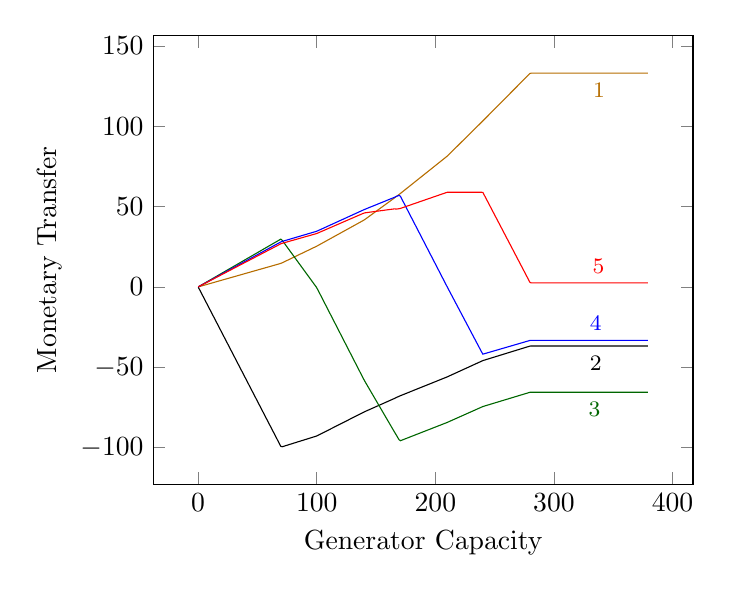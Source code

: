
		\begin{tikzpicture}
		\begin{axis}[
		%	title={Average absolute error in sampling the GNK value},
			xlabel={Generator Capacity},
			ylabel={Monetary Transfer},
			%xmin=0, xmax=0.25,
			%ymin=0.001, ymax=0.05,
			%ymode=log,
			xtick={0,100,200,300,400},
			%ytick={0,20,40,60,80,100},
			%yticklabel=$\pgfmathprintnumber{\tick}\%$,
			legend pos=south west,
			%ymajorgrids=true,
			%grid style=dashed,
			%xticklabel style={/pgf/number format/fixed}
		]
		\addplot[color={rgb:red,4;green,2;yellow,1}] coordinates {
(0.1,0.021)(1.3,0.273)(2.5,0.525)(3.7,0.777)(4.9,1.029)(6.1,1.281)(7.3,1.533)(8.5,1.785)(9.7,2.037)(10.9,2.289)(12.1,2.541)(13.3,2.793)(14.5,3.045)(15.7,3.297)(16.9,3.549)(18.1,3.801)(19.3,4.053)(20.5,4.305)(21.7,4.557)(22.9,4.809)(24.1,5.061)(25.3,5.313)(26.5,5.565)(27.7,5.817)(28.9,6.069)(30.1,6.321)(31.3,6.573)(32.5,6.825)(33.7,7.077)(34.9,7.329)(36.1,7.581)(37.3,7.833)(38.5,8.085)(39.7,8.337)(40.9,8.589)(42.1,8.841)(43.3,9.093)(44.5,9.345)(45.7,9.597)(46.9,9.849)(48.1,10.101)(49.3,10.353)(50.5,10.605)(51.7,10.857)(52.9,11.109)(54.1,11.361)(55.3,11.613)(56.5,11.865)(57.7,12.117)(58.9,12.369)(60.1,12.621)(61.3,12.873)(62.5,13.125)(63.7,13.377)(64.9,13.629)(66.1,13.881)(67.3,14.133)(68.5,14.385)(69.7,14.637)(70.9,15.02)(72.1,15.445)(73.3,15.871)(74.5,16.297)(75.7,16.724)(76.9,17.149)(78.1,17.576)(79.3,18.002)(80.5,18.427)(81.7,18.854)(82.9,19.279)(84.1,19.706)(85.3,20.131)(86.5,20.558)(87.7,20.983)(88.9,21.41)(90.1,21.835)(91.3,22.262)(92.5,22.688)(93.7,23.113)(94.9,23.54)(96.1,23.965)(97.3,24.392)(98.5,24.817)(99.7,25.244)(100.9,25.717)(102.1,26.206)(103.3,26.695)(104.5,27.184)(105.7,27.673)(106.9,28.162)(108.1,28.651)(109.3,29.14)(110.5,29.629)(111.7,30.118)(112.9,30.607)(114.1,31.096)(115.3,31.585)(116.5,32.074)(117.7,32.563)(118.9,33.052)(120.1,33.541)(121.3,34.03)(122.5,34.519)(123.7,35.008)(124.9,35.497)(126.1,35.986)(127.3,36.475)(128.5,36.964)(129.7,37.453)(130.9,37.942)(132.1,38.431)(133.3,38.92)(134.5,39.409)(135.7,39.898)(136.9,40.387)(138.1,40.876)(139.3,41.365)(140.5,41.918)(141.7,42.562)(142.9,43.206)(144.1,43.85)(145.3,44.494)(146.5,45.138)(147.7,45.782)(148.9,46.426)(150.1,47.07)(151.3,47.714)(152.5,48.358)(153.7,49.002)(154.9,49.646)(156.1,50.29)(157.3,50.934)(158.5,51.578)(159.7,52.222)(160.9,52.866)(162.1,53.51)(163.3,54.154)(164.5,54.798)(165.7,55.442)(166.9,56.154)(168.1,56.801)(169.3,57.448)(170.5,58.119)(171.7,58.825)(172.9,59.531)(174.1,60.237)(175.3,60.943)(176.5,61.649)(177.7,62.355)(178.9,63.061)(180.1,63.767)(181.3,64.473)(182.5,65.179)(183.7,65.885)(184.9,66.591)(186.1,67.297)(187.3,68.003)(188.5,68.709)(189.7,69.415)(190.9,70.121)(192.1,70.827)(193.3,71.533)(194.5,72.239)(195.7,72.945)(196.9,73.651)(198.1,74.357)(199.3,75.063)(200.5,75.769)(201.7,76.475)(202.9,77.181)(204.1,77.887)(205.3,78.593)(206.5,79.299)(207.7,80.005)(208.9,80.711)(210.1,81.431)(211.3,82.306)(212.5,83.181)(213.7,84.056)(214.9,84.931)(216.1,85.806)(217.3,86.681)(218.5,87.556)(219.7,88.431)(220.9,89.306)(222.1,90.181)(223.3,91.056)(224.5,91.931)(225.7,92.806)(226.9,93.681)(228.1,94.556)(229.3,95.431)(230.5,96.306)(231.7,97.181)(232.9,98.056)(234.1,98.931)(235.3,99.806)(236.5,100.681)(237.7,101.556)(238.9,102.431)(240.1,103.308)(241.3,104.201)(242.5,105.094)(243.7,105.987)(244.9,106.88)(246.1,107.773)(247.3,108.666)(248.5,109.559)(249.7,110.452)(250.9,111.345)(252.1,112.238)(253.3,113.131)(254.5,114.024)(255.7,114.917)(256.9,115.81)(258.1,116.703)(259.3,117.596)(260.5,118.489)(261.7,119.382)(262.9,120.275)(264.1,121.168)(265.3,122.061)(266.5,122.954)(267.7,123.847)(268.9,124.74)(270.1,125.633)(271.3,126.526)(272.5,127.419)(273.7,128.312)(274.9,129.205)(276.1,130.098)(277.3,130.991)(278.5,131.884)(279.7,132.777)(280.9,133.0)(379.3,133.0)
			}node[pos=0.9](endofplotsquare){} ;
		\node [below,color={rgb:red,4;green,2;yellow,1}] at (endofplotsquare) {\footnotesize 1};
		\addplot[] coordinates {
(0.1,-0.142)(1.3,-1.85)(2.5,-3.558)(3.7,-5.266)(4.9,-6.974)(6.1,-8.682)(7.3,-10.39)(8.5,-12.098)(9.7,-13.806)(10.9,-15.514)(12.1,-17.222)(13.3,-18.93)(14.5,-20.638)(15.7,-22.346)(16.9,-24.054)(18.1,-25.762)(19.3,-27.47)(20.5,-29.178)(21.7,-30.886)(22.9,-32.594)(24.1,-34.302)(25.3,-36.01)(26.5,-37.718)(27.7,-39.426)(28.9,-41.134)(30.1,-42.842)(31.3,-44.55)(32.5,-46.258)(33.7,-47.966)(34.9,-49.674)(36.1,-51.382)(37.3,-53.09)(38.5,-54.798)(39.7,-56.506)(40.9,-58.214)(42.1,-59.922)(43.3,-61.63)(44.5,-63.338)(45.7,-65.046)(46.9,-66.754)(48.1,-68.462)(49.3,-70.17)(50.5,-71.878)(51.7,-73.586)(52.9,-75.294)(54.1,-77.002)(55.3,-78.71)(56.5,-80.418)(57.7,-82.126)(58.9,-83.834)(60.1,-85.542)(61.3,-87.25)(62.5,-88.958)(63.7,-90.666)(64.9,-92.374)(66.1,-94.082)(67.3,-95.79)(68.5,-97.498)(69.7,-99.206)(70.9,-99.426)(72.1,-99.15)(73.3,-98.874)(74.5,-98.598)(75.7,-98.322)(76.9,-98.046)(78.1,-97.77)(79.3,-97.494)(80.5,-97.218)(81.7,-96.942)(82.9,-96.666)(84.1,-96.39)(85.3,-96.114)(86.5,-95.838)(87.7,-95.562)(88.9,-95.286)(90.1,-95.01)(91.3,-94.734)(92.5,-94.458)(93.7,-94.182)(94.9,-93.906)(96.1,-93.63)(97.3,-93.354)(98.5,-93.078)(99.7,-92.802)(100.9,-92.397)(102.1,-91.948)(103.3,-91.499)(104.5,-91.05)(105.7,-90.601)(106.9,-90.152)(108.1,-89.703)(109.3,-89.254)(110.5,-88.805)(111.7,-88.356)(112.9,-87.907)(114.1,-87.458)(115.3,-87.009)(116.5,-86.56)(117.7,-86.111)(118.9,-85.662)(120.1,-85.213)(121.3,-84.764)(122.5,-84.315)(123.7,-83.866)(124.9,-83.417)(126.1,-82.968)(127.3,-82.519)(128.5,-82.07)(129.7,-81.621)(130.9,-81.172)(132.1,-80.723)(133.3,-80.274)(134.5,-79.825)(135.7,-79.376)(136.9,-78.927)(138.1,-78.478)(139.3,-78.029)(140.5,-77.603)(141.7,-77.208)(142.9,-76.814)(144.1,-76.42)(145.3,-76.026)(146.5,-75.632)(147.7,-75.238)(148.9,-74.844)(150.1,-74.45)(151.3,-74.056)(152.5,-73.662)(153.7,-73.268)(154.9,-72.874)(156.1,-72.48)(157.3,-72.086)(158.5,-71.692)(159.7,-71.298)(160.9,-70.904)(162.1,-70.51)(163.3,-70.116)(164.5,-69.722)(165.7,-69.328)(166.9,-68.867)(168.1,-68.47)(169.3,-68.073)(170.5,-67.693)(171.7,-67.337)(172.9,-66.981)(174.1,-66.625)(175.3,-66.269)(176.5,-65.913)(177.7,-65.557)(178.9,-65.201)(180.1,-64.845)(181.3,-64.489)(182.5,-64.133)(183.7,-63.777)(184.9,-63.421)(186.1,-63.065)(187.3,-62.709)(188.5,-62.353)(189.7,-61.997)(190.9,-61.641)(192.1,-61.285)(193.3,-60.929)(194.5,-60.573)(195.7,-60.217)(196.9,-59.861)(198.1,-59.505)(199.3,-59.149)(200.5,-58.793)(201.7,-58.437)(202.9,-58.081)(204.1,-57.725)(205.3,-57.369)(206.5,-57.013)(207.7,-56.657)(208.9,-56.301)(210.1,-55.941)(211.3,-55.536)(212.5,-55.131)(213.7,-54.726)(214.9,-54.321)(216.1,-53.916)(217.3,-53.511)(218.5,-53.106)(219.7,-52.701)(220.9,-52.296)(222.1,-51.891)(223.3,-51.486)(224.5,-51.081)(225.7,-50.676)(226.9,-50.271)(228.1,-49.866)(229.3,-49.461)(230.5,-49.056)(231.7,-48.651)(232.9,-48.246)(234.1,-47.841)(235.3,-47.436)(236.5,-47.031)(237.7,-46.626)(238.9,-46.221)(240.1,-45.827)(241.3,-45.554)(242.5,-45.281)(243.7,-45.008)(244.9,-44.735)(246.1,-44.462)(247.3,-44.189)(248.5,-43.916)(249.7,-43.643)(250.9,-43.37)(252.1,-43.097)(253.3,-42.824)(254.5,-42.551)(255.7,-42.278)(256.9,-42.005)(258.1,-41.732)(259.3,-41.459)(260.5,-41.186)(261.7,-40.913)(262.9,-40.64)(264.1,-40.367)(265.3,-40.094)(266.5,-39.821)(267.7,-39.548)(268.9,-39.275)(270.1,-39.002)(271.3,-38.729)(272.5,-38.456)(273.7,-38.183)(274.9,-37.91)(276.1,-37.637)(277.3,-37.364)(278.5,-37.091)(279.7,-36.818)(280.9,-36.75)(379.3,-36.75)
			}node[pos=0.9](endofplotsquare){} ;
		\node [below] at (endofplotsquare) {\footnotesize 2};
		\addplot[color=black!60!green] coordinates {
(0.1,0.043)(1.3,0.555)(2.5,1.067)(3.7,1.579)(4.9,2.091)(6.1,2.603)(7.3,3.115)(8.5,3.627)(9.7,4.139)(10.9,4.651)(12.1,5.163)(13.3,5.675)(14.5,6.187)(15.7,6.699)(16.9,7.211)(18.1,7.723)(19.3,8.235)(20.5,8.747)(21.7,9.259)(22.9,9.771)(24.1,10.283)(25.3,10.795)(26.5,11.307)(27.7,11.819)(28.9,12.331)(30.1,12.843)(31.3,13.355)(32.5,13.867)(33.7,14.379)(34.9,14.891)(36.1,15.403)(37.3,15.915)(38.5,16.427)(39.7,16.939)(40.9,17.451)(42.1,17.963)(43.3,18.475)(44.5,18.987)(45.7,19.499)(46.9,20.011)(48.1,20.523)(49.3,21.035)(50.5,21.547)(51.7,22.059)(52.9,22.571)(54.1,23.083)(55.3,23.595)(56.5,24.107)(57.7,24.619)(58.9,25.131)(60.1,25.643)(61.3,26.155)(62.5,26.667)(63.7,27.179)(64.9,27.691)(66.1,28.203)(67.3,28.715)(68.5,29.227)(69.7,29.739)(70.9,28.956)(72.1,27.742)(73.3,26.528)(74.5,25.314)(75.7,24.1)(76.9,22.886)(78.1,21.672)(79.3,20.458)(80.5,19.244)(81.7,18.03)(82.9,16.816)(84.1,15.602)(85.3,14.388)(86.5,13.174)(87.7,11.96)(88.9,10.746)(90.1,9.532)(91.3,8.318)(92.5,7.104)(93.7,5.89)(94.9,4.676)(96.1,3.462)(97.3,2.248)(98.5,1.034)(99.7,-0.18)(100.9,-1.778)(102.1,-3.504)(103.3,-5.23)(104.5,-6.956)(105.7,-8.682)(106.9,-10.408)(108.1,-12.134)(109.3,-13.86)(110.5,-15.586)(111.7,-17.312)(112.9,-19.038)(114.1,-20.764)(115.3,-22.49)(116.5,-24.216)(117.7,-25.942)(118.9,-27.668)(120.1,-29.394)(121.3,-31.12)(122.5,-32.846)(123.7,-34.572)(124.9,-36.298)(126.1,-38.024)(127.3,-39.75)(128.5,-41.476)(129.7,-43.202)(130.9,-44.928)(132.1,-46.654)(133.3,-48.38)(134.5,-50.106)(135.7,-51.832)(136.9,-53.558)(138.1,-55.284)(139.3,-57.01)(140.5,-58.648)(141.7,-60.164)(142.9,-61.68)(144.1,-63.196)(145.3,-64.712)(146.5,-66.228)(147.7,-67.744)(148.9,-69.26)(150.1,-70.776)(151.3,-72.292)(152.5,-73.808)(153.7,-75.324)(154.9,-76.84)(156.1,-78.356)(157.3,-79.872)(158.5,-81.388)(159.7,-82.904)(160.9,-84.42)(162.1,-85.936)(163.3,-87.452)(164.5,-88.968)(165.7,-90.484)(166.9,-91.933)(168.1,-93.446)(169.3,-94.959)(170.5,-95.698)(171.7,-95.352)(172.9,-95.006)(174.1,-94.66)(175.3,-94.314)(176.5,-93.968)(177.7,-93.622)(178.9,-93.276)(180.1,-92.93)(181.3,-92.584)(182.5,-92.238)(183.7,-91.892)(184.9,-91.546)(186.1,-91.2)(187.3,-90.854)(188.5,-90.508)(189.7,-90.162)(190.9,-89.816)(192.1,-89.47)(193.3,-89.124)(194.5,-88.778)(195.7,-88.431)(196.9,-88.085)(198.1,-87.74)(199.3,-87.394)(200.5,-87.047)(201.7,-86.701)(202.9,-86.356)(204.1,-86.01)(205.3,-85.663)(206.5,-85.317)(207.7,-84.972)(208.9,-84.626)(210.1,-84.275)(211.3,-83.88)(212.5,-83.485)(213.7,-83.09)(214.9,-82.695)(216.1,-82.3)(217.3,-81.905)(218.5,-81.51)(219.7,-81.115)(220.9,-80.72)(222.1,-80.325)(223.3,-79.93)(224.5,-79.535)(225.7,-79.14)(226.9,-78.745)(228.1,-78.35)(229.3,-77.955)(230.5,-77.56)(231.7,-77.165)(232.9,-76.77)(234.1,-76.375)(235.3,-75.98)(236.5,-75.585)(237.7,-75.19)(238.9,-74.795)(240.1,-74.411)(241.3,-74.143)(242.5,-73.875)(243.7,-73.607)(244.9,-73.339)(246.1,-73.071)(247.3,-72.803)(248.5,-72.535)(249.7,-72.267)(250.9,-71.999)(252.1,-71.731)(253.3,-71.463)(254.5,-71.195)(255.7,-70.927)(256.9,-70.659)(258.1,-70.391)(259.3,-70.123)(260.5,-69.855)(261.7,-69.587)(262.9,-69.319)(264.1,-69.051)(265.3,-68.783)(266.5,-68.515)(267.7,-68.247)(268.9,-67.979)(270.1,-67.711)(271.3,-67.443)(272.5,-67.175)(273.7,-66.907)(274.9,-66.639)(276.1,-66.371)(277.3,-66.103)(278.5,-65.835)(279.7,-65.567)(280.9,-65.5)(282.1,-65.5)(379.3,-65.5)
			}node[pos=0.9](endofplotsquare){} ;
		\node [below, color=black!60!green] at (endofplotsquare) {\footnotesize 3};
		\addplot[color=blue] coordinates {
(0.1,0.04)(1.3,0.522)(2.5,1.004)(3.7,1.486)(4.9,1.968)(6.1,2.45)(7.3,2.932)(8.5,3.414)(9.7,3.896)(10.9,4.378)(12.1,4.86)(13.3,5.342)(14.5,5.824)(15.7,6.306)(16.9,6.788)(18.1,7.27)(19.3,7.752)(20.5,8.234)(21.7,8.716)(22.9,9.198)(24.1,9.68)(25.3,10.162)(26.5,10.644)(27.7,11.126)(28.9,11.608)(30.1,12.09)(31.3,12.572)(32.5,13.054)(33.7,13.536)(34.9,14.018)(36.1,14.5)(37.3,14.982)(38.5,15.464)(39.7,15.946)(40.9,16.428)(42.1,16.91)(43.3,17.392)(44.5,17.874)(45.7,18.356)(46.9,18.838)(48.1,19.32)(49.3,19.802)(50.5,20.284)(51.7,20.766)(52.9,21.248)(54.1,21.73)(55.3,22.212)(56.5,22.694)(57.7,23.176)(58.9,23.658)(60.1,24.14)(61.3,24.622)(62.5,25.104)(63.7,25.586)(64.9,26.068)(66.1,26.55)(67.3,27.032)(68.5,27.514)(69.7,27.996)(70.9,28.312)(72.1,28.573)(73.3,28.834)(74.5,29.095)(75.7,29.356)(76.9,29.617)(78.1,29.878)(79.3,30.139)(80.5,30.4)(81.7,30.661)(82.9,30.922)(84.1,31.183)(85.3,31.444)(86.5,31.705)(87.7,31.966)(88.9,32.227)(90.1,32.488)(91.3,32.749)(92.5,33.01)(93.7,33.271)(94.9,33.532)(96.1,33.793)(97.3,34.054)(98.5,34.315)(99.7,34.576)(100.9,34.945)(102.1,35.349)(103.3,35.753)(104.5,36.157)(105.7,36.561)(106.9,36.965)(108.1,37.369)(109.3,37.773)(110.5,38.177)(111.7,38.581)(112.9,38.985)(114.1,39.389)(115.3,39.793)(116.5,40.197)(117.7,40.601)(118.9,41.005)(120.1,41.409)(121.3,41.813)(122.5,42.217)(123.7,42.621)(124.9,43.025)(126.1,43.429)(127.3,43.833)(128.5,44.237)(129.7,44.641)(130.9,45.045)(132.1,45.449)(133.3,45.853)(134.5,46.257)(135.7,46.661)(136.9,47.065)(138.1,47.469)(139.3,47.873)(140.5,48.258)(141.7,48.617)(142.9,48.976)(144.1,49.335)(145.3,49.694)(146.5,50.053)(147.7,50.412)(148.9,50.771)(150.1,51.13)(151.3,51.489)(152.5,51.848)(153.7,52.207)(154.9,52.566)(156.1,52.925)(157.3,53.284)(158.5,53.643)(159.7,54.002)(160.9,54.361)(162.1,54.72)(163.3,55.079)(164.5,55.438)(165.7,55.797)(166.9,56.223)(168.1,56.585)(169.3,56.947)(170.5,56.444)(171.7,54.73)(172.9,53.016)(174.1,51.302)(175.3,49.588)(176.5,47.874)(177.7,46.16)(178.9,44.446)(180.1,42.732)(181.3,41.018)(182.5,39.304)(183.7,37.59)(184.9,35.876)(186.1,34.162)(187.3,32.448)(188.5,30.734)(189.7,29.02)(190.9,27.306)(192.1,25.592)(193.3,23.878)(194.5,22.164)(195.7,20.45)(196.9,18.736)(198.1,17.022)(199.3,15.308)(200.5,13.594)(201.7,11.88)(202.9,10.166)(204.1,8.452)(205.3,6.738)(206.5,5.024)(207.7,3.31)(208.9,1.596)(210.1,-0.115)(211.3,-1.79)(212.5,-3.465)(213.7,-5.14)(214.9,-6.815)(216.1,-8.49)(217.3,-10.165)(218.5,-11.84)(219.7,-13.515)(220.9,-15.19)(222.1,-16.865)(223.3,-18.54)(224.5,-20.215)(225.7,-21.89)(226.9,-23.565)(228.1,-25.24)(229.3,-26.915)(230.5,-28.59)(231.7,-30.265)(232.9,-31.94)(234.1,-33.615)(235.3,-35.29)(236.5,-36.965)(237.7,-38.64)(238.9,-40.315)(240.1,-41.828)(241.3,-41.57)(242.5,-41.312)(243.7,-41.054)(244.9,-40.796)(246.1,-40.538)(247.3,-40.28)(248.5,-40.022)(249.7,-39.764)(250.9,-39.506)(252.1,-39.248)(253.3,-38.99)(254.5,-38.732)(255.7,-38.474)(256.9,-38.216)(258.1,-37.958)(259.3,-37.7)(260.5,-37.442)(261.7,-37.184)(262.9,-36.926)(264.1,-36.668)(265.3,-36.41)(266.5,-36.152)(267.7,-35.894)(268.9,-35.636)(270.1,-35.378)(271.3,-35.12)(272.5,-34.862)(273.7,-34.604)(274.9,-34.346)(276.1,-34.088)(277.3,-33.83)(278.5,-33.572)(279.7,-33.314)(280.9,-33.25)(282.1,-33.25)(283.3,-33.25)(379.3,-33.25)
			}node[pos=0.9](endofplotsquare){} ;
		\node [above,color=blue] at (endofplotsquare) {\footnotesize 4};
		\addplot[color=red] coordinates {
(0.1,0.038)(1.3,0.5)(2.5,0.963)(3.7,1.425)(4.9,1.887)(6.1,2.349)(7.3,2.811)(8.5,3.272)(9.7,3.735)(10.9,4.197)(12.1,4.659)(13.3,5.12)(14.5,5.582)(15.7,6.045)(16.9,6.506)(18.1,6.968)(19.3,7.431)(20.5,7.893)(21.7,8.354)(22.9,8.816)(24.1,9.278)(25.3,9.741)(26.5,10.203)(27.7,10.665)(28.9,11.127)(30.1,11.588)(31.3,12.05)(32.5,12.512)(33.7,12.975)(34.9,13.437)(36.1,13.899)(37.3,14.361)(38.5,14.822)(39.7,15.284)(40.9,15.746)(42.1,16.209)(43.3,16.671)(44.5,17.133)(45.7,17.595)(46.9,18.056)(48.1,18.518)(49.3,18.98)(50.5,19.442)(51.7,19.904)(52.9,20.366)(54.1,20.828)(55.3,21.291)(56.5,21.753)(57.7,22.215)(58.9,22.677)(60.1,23.139)(61.3,23.601)(62.5,24.062)(63.7,24.524)(64.9,24.986)(66.1,25.448)(67.3,25.91)(68.5,26.372)(69.7,26.834)(70.9,27.138)(72.1,27.389)(73.3,27.64)(74.5,27.891)(75.7,28.142)(76.9,28.393)(78.1,28.644)(79.3,28.895)(80.5,29.146)(81.7,29.397)(82.9,29.648)(84.1,29.899)(85.3,30.15)(86.5,30.401)(87.7,30.652)(88.9,30.903)(90.1,31.154)(91.3,31.405)(92.5,31.656)(93.7,31.907)(94.9,32.158)(96.1,32.409)(97.3,32.66)(98.5,32.911)(99.7,33.162)(100.9,33.513)(102.1,33.897)(103.3,34.281)(104.5,34.665)(105.7,35.049)(106.9,35.433)(108.1,35.817)(109.3,36.201)(110.5,36.585)(111.7,36.969)(112.9,37.353)(114.1,37.737)(115.3,38.121)(116.5,38.505)(117.7,38.889)(118.9,39.273)(120.1,39.657)(121.3,40.041)(122.5,40.425)(123.7,40.809)(124.9,41.193)(126.1,41.577)(127.3,41.961)(128.5,42.345)(129.7,42.729)(130.9,43.113)(132.1,43.497)(133.3,43.881)(134.5,44.265)(135.7,44.649)(136.9,45.033)(138.1,45.417)(139.3,45.801)(140.5,46.075)(141.7,46.194)(142.9,46.313)(144.1,46.432)(145.3,46.551)(146.5,46.67)(147.7,46.789)(148.9,46.908)(150.1,47.027)(151.3,47.146)(152.5,47.265)(153.7,47.384)(154.9,47.503)(156.1,47.622)(157.3,47.741)(158.5,47.86)(159.7,47.979)(160.9,48.098)(162.1,48.217)(163.3,48.336)(164.5,48.455)(165.7,48.574)(166.9,48.424)(168.1,48.531)(169.3,48.638)(170.5,48.828)(171.7,49.134)(172.9,49.44)(174.1,49.746)(175.3,50.052)(176.5,50.358)(177.7,50.664)(178.9,50.97)(180.1,51.276)(181.3,51.582)(182.5,51.888)(183.7,52.194)(184.9,52.5)(186.1,52.806)(187.3,53.112)(188.5,53.418)(189.7,53.724)(190.9,54.03)(192.1,54.336)(193.3,54.642)(194.5,54.948)(195.7,55.254)(196.9,55.559)(198.1,55.865)(199.3,56.172)(200.5,56.477)(201.7,56.783)(202.9,57.09)(204.1,57.395)(205.3,57.702)(206.5,58.008)(207.7,58.313)(208.9,58.62)(210.1,58.9)(211.3,58.9)(212.5,58.9)(213.7,58.9)(214.9,58.9)(216.1,58.9)(217.3,58.9)(218.5,58.9)(219.7,58.9)(220.9,58.9)(222.1,58.9)(223.3,58.9)(224.5,58.9)(225.7,58.9)(226.9,58.9)(228.1,58.9)(229.3,58.9)(230.5,58.9)(231.7,58.9)(232.9,58.9)(234.1,58.9)(235.3,58.9)(236.5,58.9)(237.7,58.9)(238.9,58.9)(240.1,58.759)(241.3,57.067)(242.5,55.375)(243.7,53.683)(244.9,51.991)(246.1,50.299)(247.3,48.607)(248.5,46.915)(249.7,45.223)(250.9,43.531)(252.1,41.839)(253.3,40.147)(254.5,38.455)(255.7,36.763)(256.9,35.071)(258.1,33.379)(259.3,31.687)(260.5,29.995)(261.7,28.303)(262.9,26.611)(264.1,24.919)(265.3,23.227)(266.5,21.535)(267.7,19.843)(268.9,18.151)(270.1,16.459)(271.3,14.767)(272.5,13.075)(273.7,11.383)(274.9,9.691)(276.1,7.999)(277.3,6.307)(278.5,4.615)(279.7,2.923)(280.9,2.5)(282.1,2.5)(379.3,2.5)
			}node[pos=0.9](endofplotsquare){} ;
		\node [above,color=red] at (endofplotsquare) {\footnotesize 5};
		
		\end{axis}
		\end{tikzpicture}




